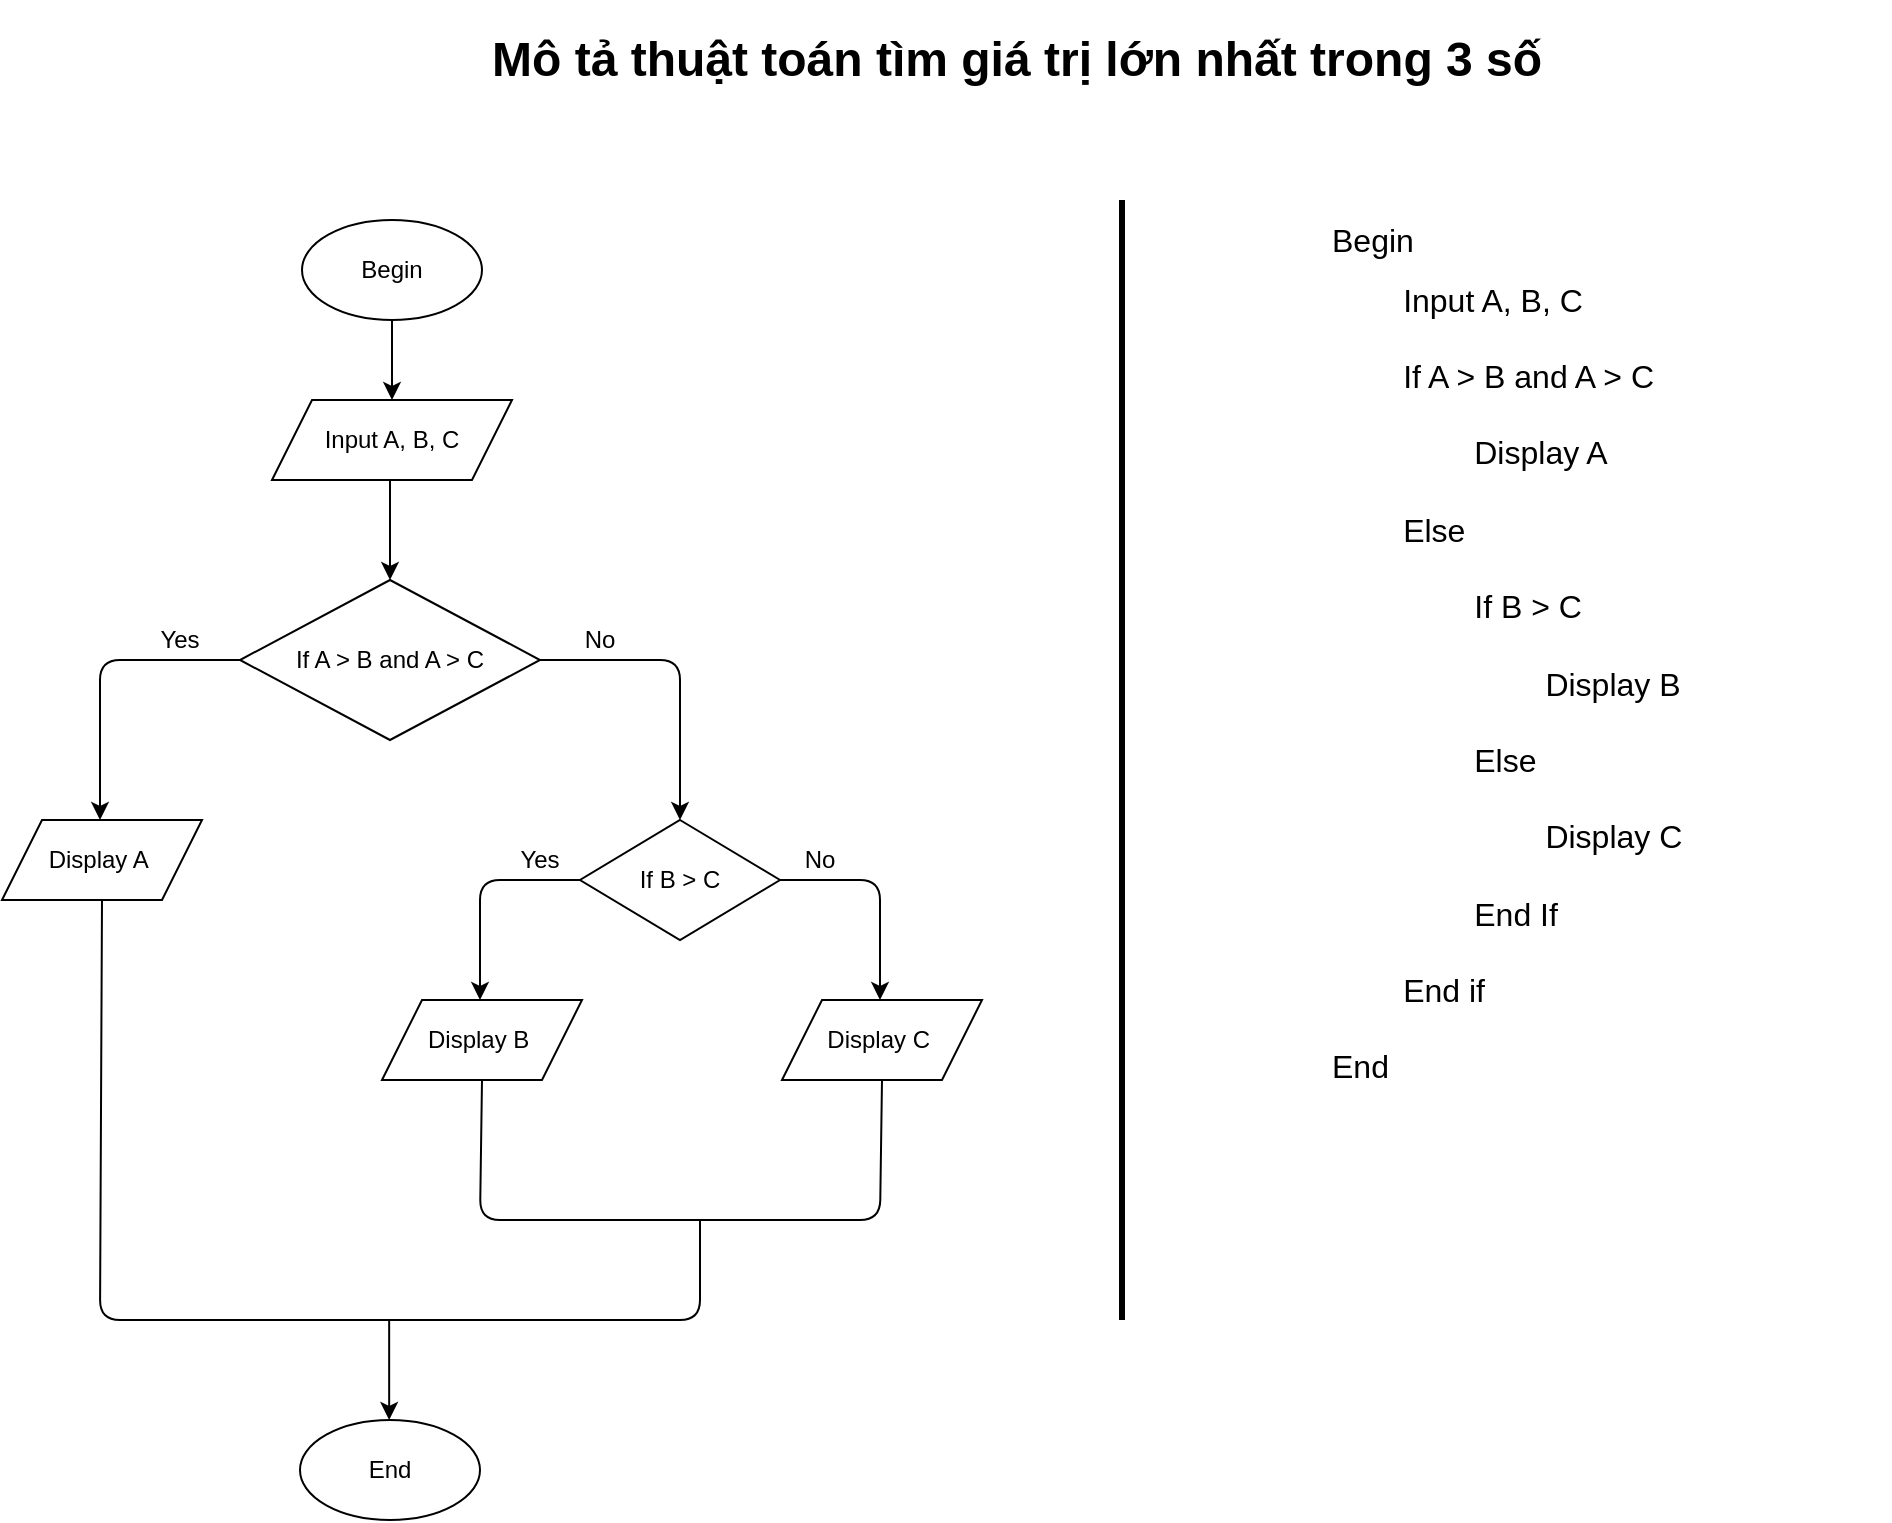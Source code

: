 <mxfile version="15.3.7" type="device"><diagram id="q-nUF9DSOmDJksMGqt2l" name="Page-1"><mxGraphModel dx="1422" dy="762" grid="1" gridSize="10" guides="1" tooltips="1" connect="1" arrows="1" fold="1" page="1" pageScale="1" pageWidth="827" pageHeight="1169" math="0" shadow="0"><root><mxCell id="0"/><mxCell id="1" parent="0"/><mxCell id="5AqrQunOF9yiXY4FqoFe-1" value="Begin" style="ellipse;whiteSpace=wrap;html=1;" parent="1" vertex="1"><mxGeometry x="320" y="130" width="90" height="50" as="geometry"/></mxCell><mxCell id="5AqrQunOF9yiXY4FqoFe-6" value="" style="endArrow=classic;html=1;exitX=0.5;exitY=1;exitDx=0;exitDy=0;" parent="1" source="5AqrQunOF9yiXY4FqoFe-1" edge="1"><mxGeometry width="50" height="50" relative="1" as="geometry"><mxPoint x="590" y="410" as="sourcePoint"/><mxPoint x="365" y="220" as="targetPoint"/></mxGeometry></mxCell><mxCell id="5AqrQunOF9yiXY4FqoFe-7" value="Input A, B, C" style="shape=parallelogram;perimeter=parallelogramPerimeter;whiteSpace=wrap;html=1;fixedSize=1;" parent="1" vertex="1"><mxGeometry x="305" y="220" width="120" height="40" as="geometry"/></mxCell><mxCell id="5AqrQunOF9yiXY4FqoFe-19" value="" style="endArrow=classic;html=1;exitX=0.5;exitY=1;exitDx=0;exitDy=0;entryX=0.5;entryY=0;entryDx=0;entryDy=0;" parent="1" edge="1"><mxGeometry width="50" height="50" relative="1" as="geometry"><mxPoint x="364" y="260" as="sourcePoint"/><mxPoint x="364" y="310" as="targetPoint"/></mxGeometry></mxCell><mxCell id="5AqrQunOF9yiXY4FqoFe-24" value="&lt;h1&gt;Mô tả thuật toán tìm giá trị lớn nhất trong 3 số&lt;/h1&gt;" style="text;html=1;strokeColor=none;fillColor=none;spacing=5;spacingTop=-20;whiteSpace=wrap;overflow=hidden;rounded=0;" parent="1" vertex="1"><mxGeometry x="410" y="30" width="562" height="40" as="geometry"/></mxCell><mxCell id="5AqrQunOF9yiXY4FqoFe-26" value="&lt;h1 style=&quot;font-size: 16px&quot;&gt;&lt;span style=&quot;font-weight: normal&quot;&gt;Begin&lt;/span&gt;&lt;/h1&gt;&lt;div style=&quot;font-size: 16px&quot;&gt;&lt;span style=&quot;font-weight: normal&quot;&gt;&lt;span style=&quot;white-space: pre&quot;&gt;&#9;&lt;/span&gt;Input A, B, C&lt;/span&gt;&lt;/div&gt;&lt;div style=&quot;font-size: 16px&quot;&gt;&lt;br&gt;&lt;/div&gt;&lt;div style=&quot;font-size: 16px&quot;&gt;&lt;span style=&quot;white-space: pre&quot;&gt;&#9;&lt;/span&gt;If A &amp;gt; B and A &amp;gt; C&lt;br&gt;&lt;/div&gt;&lt;div style=&quot;font-size: 16px&quot;&gt;&lt;span style=&quot;white-space: pre&quot;&gt;&#9;&lt;/span&gt;&lt;span style=&quot;white-space: pre&quot;&gt;&#9;&lt;/span&gt;&lt;br&gt;&lt;/div&gt;&lt;div style=&quot;font-size: 16px&quot;&gt;&lt;span style=&quot;white-space: pre&quot;&gt;&#9;&lt;/span&gt;&lt;span style=&quot;white-space: pre&quot;&gt;&#9;&lt;/span&gt;Display A&amp;nbsp;&lt;br&gt;&lt;/div&gt;&lt;div style=&quot;font-size: 16px&quot;&gt;&lt;br&gt;&lt;/div&gt;&lt;div style=&quot;font-size: 16px&quot;&gt;&lt;span style=&quot;white-space: pre&quot;&gt;&#9;&lt;/span&gt;Else&lt;br&gt;&lt;/div&gt;&lt;div style=&quot;font-size: 16px&quot;&gt;&lt;br&gt;&lt;/div&gt;&lt;div style=&quot;font-size: 16px&quot;&gt;&lt;span style=&quot;white-space: pre&quot;&gt;&#9;&lt;/span&gt;&lt;span style=&quot;white-space: pre&quot;&gt;&#9;&lt;/span&gt;If B &amp;gt; C&lt;br&gt;&lt;/div&gt;&lt;div style=&quot;font-size: 16px&quot;&gt;&lt;br&gt;&lt;/div&gt;&lt;div style=&quot;font-size: 16px&quot;&gt;&lt;span style=&quot;white-space: pre&quot;&gt;&#9;&lt;/span&gt;&lt;span style=&quot;white-space: pre&quot;&gt;&#9;&lt;/span&gt;&lt;span style=&quot;white-space: pre&quot;&gt;&#9;&lt;/span&gt;Display B&amp;nbsp;&lt;br&gt;&lt;/div&gt;&lt;div style=&quot;font-size: 16px&quot;&gt;&lt;br&gt;&lt;/div&gt;&lt;div style=&quot;font-size: 16px&quot;&gt;&lt;span style=&quot;white-space: pre&quot;&gt;&#9;&lt;/span&gt;&lt;span style=&quot;white-space: pre&quot;&gt;&#9;&lt;/span&gt;Else&lt;br&gt;&lt;/div&gt;&lt;div style=&quot;font-size: 16px&quot;&gt;&lt;br&gt;&lt;/div&gt;&lt;div style=&quot;font-size: 16px&quot;&gt;&lt;span style=&quot;white-space: pre&quot;&gt;&#9;&lt;/span&gt;&lt;span style=&quot;white-space: pre&quot;&gt;&#9;&lt;/span&gt;&lt;span style=&quot;white-space: pre&quot;&gt;&#9;&lt;/span&gt;Display C&amp;nbsp;&lt;br&gt;&lt;/div&gt;&lt;div style=&quot;font-size: 16px&quot;&gt;&lt;br&gt;&lt;/div&gt;&lt;div style=&quot;font-size: 16px&quot;&gt;&lt;span style=&quot;white-space: pre&quot;&gt;&#9;&lt;/span&gt;&lt;span style=&quot;white-space: pre&quot;&gt;&#9;&lt;/span&gt;End If&lt;br&gt;&lt;/div&gt;&lt;div style=&quot;font-size: 16px&quot;&gt;&lt;br&gt;&lt;/div&gt;&lt;div style=&quot;font-size: 16px&quot;&gt;&lt;span style=&quot;white-space: pre&quot;&gt;&#9;&lt;/span&gt;End if&lt;br&gt;&lt;/div&gt;&lt;div style=&quot;font-size: 16px&quot;&gt;&lt;br&gt;&lt;/div&gt;&lt;div style=&quot;font-size: 16px&quot;&gt;End&lt;/div&gt;" style="text;html=1;strokeColor=none;fillColor=none;spacing=5;spacingTop=-20;whiteSpace=wrap;overflow=hidden;rounded=0;align=left;" parent="1" vertex="1"><mxGeometry x="830" y="130" width="284" height="560" as="geometry"/></mxCell><mxCell id="hYvTD4bISIvkHJzC5qq0-3" value="If A &amp;gt; B and A &amp;gt; C" style="rhombus;whiteSpace=wrap;html=1;" parent="1" vertex="1"><mxGeometry x="289" y="310" width="150" height="80" as="geometry"/></mxCell><mxCell id="hYvTD4bISIvkHJzC5qq0-4" value="" style="endArrow=classic;html=1;exitX=0;exitY=0.5;exitDx=0;exitDy=0;" parent="1" source="hYvTD4bISIvkHJzC5qq0-3" edge="1"><mxGeometry width="50" height="50" relative="1" as="geometry"><mxPoint x="509" y="430" as="sourcePoint"/><mxPoint x="219" y="430" as="targetPoint"/><Array as="points"><mxPoint x="219" y="350"/></Array></mxGeometry></mxCell><mxCell id="hYvTD4bISIvkHJzC5qq0-5" value="Yes" style="text;html=1;strokeColor=none;fillColor=none;align=center;verticalAlign=middle;whiteSpace=wrap;rounded=0;" parent="1" vertex="1"><mxGeometry x="239" y="330" width="40" height="20" as="geometry"/></mxCell><mxCell id="hYvTD4bISIvkHJzC5qq0-6" value="Display A&amp;nbsp;" style="shape=parallelogram;perimeter=parallelogramPerimeter;whiteSpace=wrap;html=1;fixedSize=1;" parent="1" vertex="1"><mxGeometry x="170" y="430" width="100" height="40" as="geometry"/></mxCell><mxCell id="hYvTD4bISIvkHJzC5qq0-7" value="" style="endArrow=classic;html=1;startArrow=none;" parent="1" edge="1"><mxGeometry width="50" height="50" relative="1" as="geometry"><mxPoint x="439" y="350" as="sourcePoint"/><mxPoint x="509" y="430" as="targetPoint"/><Array as="points"><mxPoint x="509" y="350"/></Array></mxGeometry></mxCell><mxCell id="hYvTD4bISIvkHJzC5qq0-8" value="No" style="text;html=1;strokeColor=none;fillColor=none;align=center;verticalAlign=middle;whiteSpace=wrap;rounded=0;" parent="1" vertex="1"><mxGeometry x="449" y="330" width="40" height="20" as="geometry"/></mxCell><mxCell id="hYvTD4bISIvkHJzC5qq0-10" value="If B &amp;gt; C" style="rhombus;whiteSpace=wrap;html=1;" parent="1" vertex="1"><mxGeometry x="459" y="430" width="100" height="60" as="geometry"/></mxCell><mxCell id="hYvTD4bISIvkHJzC5qq0-12" value="" style="endArrow=classic;html=1;exitX=0;exitY=0.5;exitDx=0;exitDy=0;" parent="1" source="hYvTD4bISIvkHJzC5qq0-10" edge="1"><mxGeometry width="50" height="50" relative="1" as="geometry"><mxPoint x="509" y="460" as="sourcePoint"/><mxPoint x="409" y="520" as="targetPoint"/><Array as="points"><mxPoint x="409" y="460"/></Array></mxGeometry></mxCell><mxCell id="hYvTD4bISIvkHJzC5qq0-13" value="Yes" style="text;html=1;strokeColor=none;fillColor=none;align=center;verticalAlign=middle;whiteSpace=wrap;rounded=0;" parent="1" vertex="1"><mxGeometry x="419" y="440" width="40" height="20" as="geometry"/></mxCell><mxCell id="hYvTD4bISIvkHJzC5qq0-14" value="Display B&amp;nbsp;" style="shape=parallelogram;perimeter=parallelogramPerimeter;whiteSpace=wrap;html=1;fixedSize=1;" parent="1" vertex="1"><mxGeometry x="360" y="520" width="100" height="40" as="geometry"/></mxCell><mxCell id="hYvTD4bISIvkHJzC5qq0-15" value="" style="endArrow=classic;html=1;exitX=1;exitY=0.5;exitDx=0;exitDy=0;" parent="1" source="hYvTD4bISIvkHJzC5qq0-10" edge="1"><mxGeometry width="50" height="50" relative="1" as="geometry"><mxPoint x="509" y="460" as="sourcePoint"/><mxPoint x="609" y="520" as="targetPoint"/><Array as="points"><mxPoint x="609" y="460"/></Array></mxGeometry></mxCell><mxCell id="hYvTD4bISIvkHJzC5qq0-16" value="No" style="text;html=1;strokeColor=none;fillColor=none;align=center;verticalAlign=middle;whiteSpace=wrap;rounded=0;" parent="1" vertex="1"><mxGeometry x="559" y="440" width="40" height="20" as="geometry"/></mxCell><mxCell id="hYvTD4bISIvkHJzC5qq0-17" value="Display C&amp;nbsp;" style="shape=parallelogram;perimeter=parallelogramPerimeter;whiteSpace=wrap;html=1;fixedSize=1;" parent="1" vertex="1"><mxGeometry x="560" y="520" width="100" height="40" as="geometry"/></mxCell><mxCell id="hYvTD4bISIvkHJzC5qq0-18" value="" style="endArrow=none;html=1;exitX=0.5;exitY=1;exitDx=0;exitDy=0;entryX=0.5;entryY=1;entryDx=0;entryDy=0;" parent="1" source="hYvTD4bISIvkHJzC5qq0-14" target="hYvTD4bISIvkHJzC5qq0-17" edge="1"><mxGeometry width="50" height="50" relative="1" as="geometry"><mxPoint x="509" y="630" as="sourcePoint"/><mxPoint x="609" y="630" as="targetPoint"/><Array as="points"><mxPoint x="409" y="630"/><mxPoint x="609" y="630"/></Array></mxGeometry></mxCell><mxCell id="hYvTD4bISIvkHJzC5qq0-19" value="" style="endArrow=none;html=1;exitX=0.5;exitY=1;exitDx=0;exitDy=0;" parent="1" source="hYvTD4bISIvkHJzC5qq0-6" edge="1"><mxGeometry width="50" height="50" relative="1" as="geometry"><mxPoint x="509" y="710" as="sourcePoint"/><mxPoint x="519" y="630" as="targetPoint"/><Array as="points"><mxPoint x="219" y="680"/><mxPoint x="519" y="680"/></Array></mxGeometry></mxCell><mxCell id="hYvTD4bISIvkHJzC5qq0-20" value="" style="endArrow=classic;html=1;" parent="1" edge="1"><mxGeometry width="50" height="50" relative="1" as="geometry"><mxPoint x="363.58" y="680" as="sourcePoint"/><mxPoint x="363.58" y="730" as="targetPoint"/></mxGeometry></mxCell><mxCell id="hYvTD4bISIvkHJzC5qq0-21" value="End" style="ellipse;whiteSpace=wrap;html=1;" parent="1" vertex="1"><mxGeometry x="319" y="730" width="90" height="50" as="geometry"/></mxCell><mxCell id="kLJRN7u-DDg3BsT7W2e--1" value="" style="endArrow=none;html=1;strokeWidth=3;" parent="1" edge="1"><mxGeometry width="50" height="50" relative="1" as="geometry"><mxPoint x="730" y="680" as="sourcePoint"/><mxPoint x="730" y="120" as="targetPoint"/></mxGeometry></mxCell></root></mxGraphModel></diagram></mxfile>